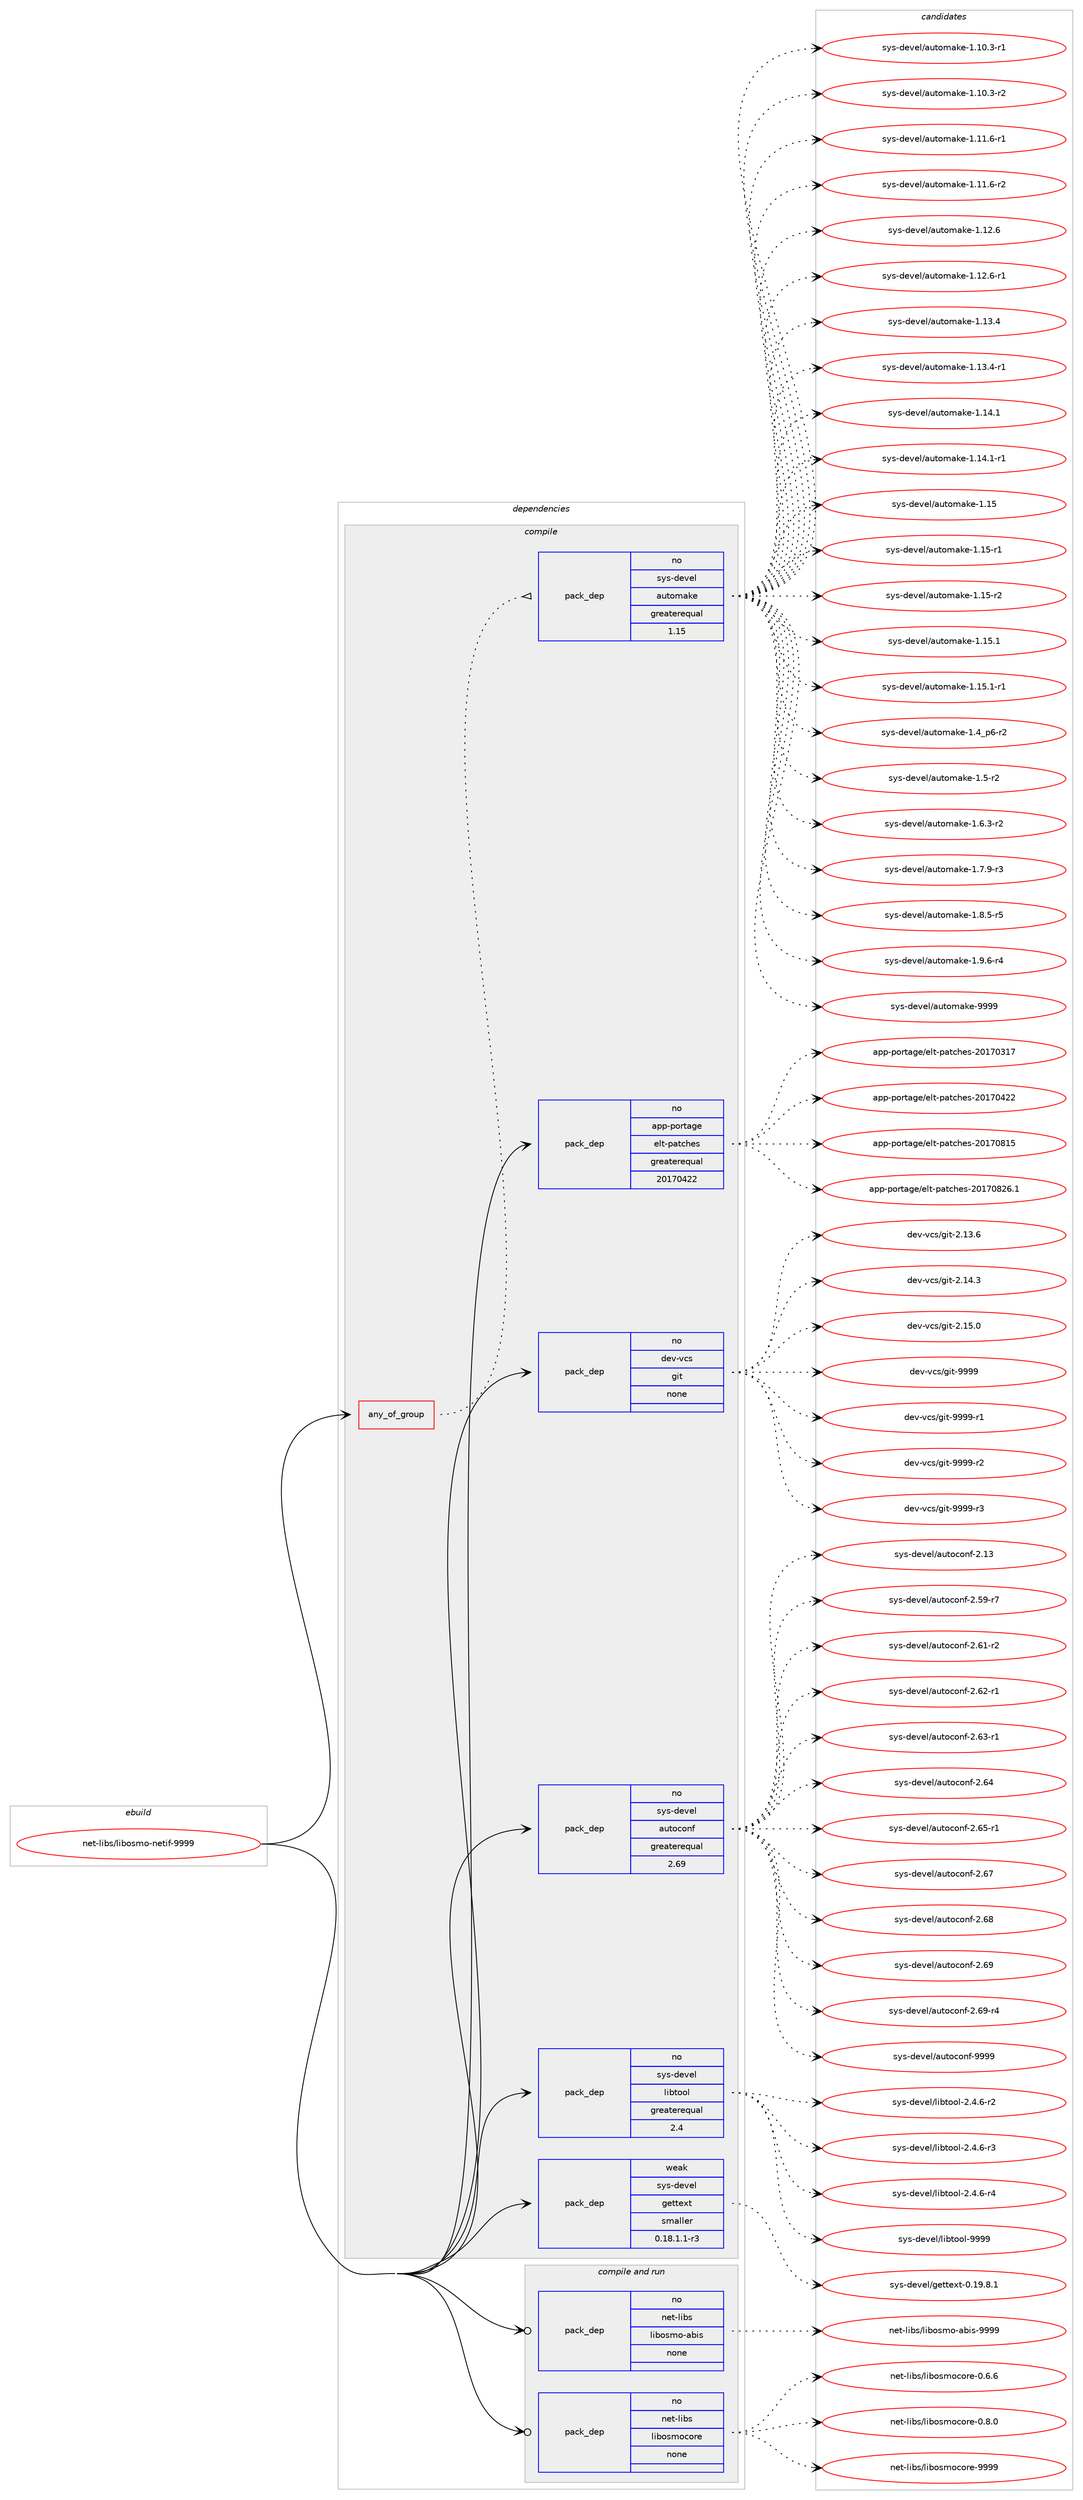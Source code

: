 digraph prolog {

# *************
# Graph options
# *************

newrank=true;
concentrate=true;
compound=true;
graph [rankdir=LR,fontname=Helvetica,fontsize=10,ranksep=1.5];#, ranksep=2.5, nodesep=0.2];
edge  [arrowhead=vee];
node  [fontname=Helvetica,fontsize=10];

# **********
# The ebuild
# **********

subgraph cluster_leftcol {
color=gray;
rank=same;
label=<<i>ebuild</i>>;
id [label="net-libs/libosmo-netif-9999", color=red, width=4, href="../net-libs/libosmo-netif-9999.svg"];
}

# ****************
# The dependencies
# ****************

subgraph cluster_midcol {
color=gray;
label=<<i>dependencies</i>>;
subgraph cluster_compile {
fillcolor="#eeeeee";
style=filled;
label=<<i>compile</i>>;
subgraph any6781 {
dependency417625 [label=<<TABLE BORDER="0" CELLBORDER="1" CELLSPACING="0" CELLPADDING="4"><TR><TD CELLPADDING="10">any_of_group</TD></TR></TABLE>>, shape=none, color=red];subgraph pack307374 {
dependency417626 [label=<<TABLE BORDER="0" CELLBORDER="1" CELLSPACING="0" CELLPADDING="4" WIDTH="220"><TR><TD ROWSPAN="6" CELLPADDING="30">pack_dep</TD></TR><TR><TD WIDTH="110">no</TD></TR><TR><TD>sys-devel</TD></TR><TR><TD>automake</TD></TR><TR><TD>greaterequal</TD></TR><TR><TD>1.15</TD></TR></TABLE>>, shape=none, color=blue];
}
dependency417625:e -> dependency417626:w [weight=20,style="dotted",arrowhead="oinv"];
}
id:e -> dependency417625:w [weight=20,style="solid",arrowhead="vee"];
subgraph pack307375 {
dependency417627 [label=<<TABLE BORDER="0" CELLBORDER="1" CELLSPACING="0" CELLPADDING="4" WIDTH="220"><TR><TD ROWSPAN="6" CELLPADDING="30">pack_dep</TD></TR><TR><TD WIDTH="110">no</TD></TR><TR><TD>app-portage</TD></TR><TR><TD>elt-patches</TD></TR><TR><TD>greaterequal</TD></TR><TR><TD>20170422</TD></TR></TABLE>>, shape=none, color=blue];
}
id:e -> dependency417627:w [weight=20,style="solid",arrowhead="vee"];
subgraph pack307376 {
dependency417628 [label=<<TABLE BORDER="0" CELLBORDER="1" CELLSPACING="0" CELLPADDING="4" WIDTH="220"><TR><TD ROWSPAN="6" CELLPADDING="30">pack_dep</TD></TR><TR><TD WIDTH="110">no</TD></TR><TR><TD>dev-vcs</TD></TR><TR><TD>git</TD></TR><TR><TD>none</TD></TR><TR><TD></TD></TR></TABLE>>, shape=none, color=blue];
}
id:e -> dependency417628:w [weight=20,style="solid",arrowhead="vee"];
subgraph pack307377 {
dependency417629 [label=<<TABLE BORDER="0" CELLBORDER="1" CELLSPACING="0" CELLPADDING="4" WIDTH="220"><TR><TD ROWSPAN="6" CELLPADDING="30">pack_dep</TD></TR><TR><TD WIDTH="110">no</TD></TR><TR><TD>sys-devel</TD></TR><TR><TD>autoconf</TD></TR><TR><TD>greaterequal</TD></TR><TR><TD>2.69</TD></TR></TABLE>>, shape=none, color=blue];
}
id:e -> dependency417629:w [weight=20,style="solid",arrowhead="vee"];
subgraph pack307378 {
dependency417630 [label=<<TABLE BORDER="0" CELLBORDER="1" CELLSPACING="0" CELLPADDING="4" WIDTH="220"><TR><TD ROWSPAN="6" CELLPADDING="30">pack_dep</TD></TR><TR><TD WIDTH="110">no</TD></TR><TR><TD>sys-devel</TD></TR><TR><TD>libtool</TD></TR><TR><TD>greaterequal</TD></TR><TR><TD>2.4</TD></TR></TABLE>>, shape=none, color=blue];
}
id:e -> dependency417630:w [weight=20,style="solid",arrowhead="vee"];
subgraph pack307379 {
dependency417631 [label=<<TABLE BORDER="0" CELLBORDER="1" CELLSPACING="0" CELLPADDING="4" WIDTH="220"><TR><TD ROWSPAN="6" CELLPADDING="30">pack_dep</TD></TR><TR><TD WIDTH="110">weak</TD></TR><TR><TD>sys-devel</TD></TR><TR><TD>gettext</TD></TR><TR><TD>smaller</TD></TR><TR><TD>0.18.1.1-r3</TD></TR></TABLE>>, shape=none, color=blue];
}
id:e -> dependency417631:w [weight=20,style="solid",arrowhead="vee"];
}
subgraph cluster_compileandrun {
fillcolor="#eeeeee";
style=filled;
label=<<i>compile and run</i>>;
subgraph pack307380 {
dependency417632 [label=<<TABLE BORDER="0" CELLBORDER="1" CELLSPACING="0" CELLPADDING="4" WIDTH="220"><TR><TD ROWSPAN="6" CELLPADDING="30">pack_dep</TD></TR><TR><TD WIDTH="110">no</TD></TR><TR><TD>net-libs</TD></TR><TR><TD>libosmo-abis</TD></TR><TR><TD>none</TD></TR><TR><TD></TD></TR></TABLE>>, shape=none, color=blue];
}
id:e -> dependency417632:w [weight=20,style="solid",arrowhead="odotvee"];
subgraph pack307381 {
dependency417633 [label=<<TABLE BORDER="0" CELLBORDER="1" CELLSPACING="0" CELLPADDING="4" WIDTH="220"><TR><TD ROWSPAN="6" CELLPADDING="30">pack_dep</TD></TR><TR><TD WIDTH="110">no</TD></TR><TR><TD>net-libs</TD></TR><TR><TD>libosmocore</TD></TR><TR><TD>none</TD></TR><TR><TD></TD></TR></TABLE>>, shape=none, color=blue];
}
id:e -> dependency417633:w [weight=20,style="solid",arrowhead="odotvee"];
}
subgraph cluster_run {
fillcolor="#eeeeee";
style=filled;
label=<<i>run</i>>;
}
}

# **************
# The candidates
# **************

subgraph cluster_choices {
rank=same;
color=gray;
label=<<i>candidates</i>>;

subgraph choice307374 {
color=black;
nodesep=1;
choice11512111545100101118101108479711711611110997107101454946494846514511449 [label="sys-devel/automake-1.10.3-r1", color=red, width=4,href="../sys-devel/automake-1.10.3-r1.svg"];
choice11512111545100101118101108479711711611110997107101454946494846514511450 [label="sys-devel/automake-1.10.3-r2", color=red, width=4,href="../sys-devel/automake-1.10.3-r2.svg"];
choice11512111545100101118101108479711711611110997107101454946494946544511449 [label="sys-devel/automake-1.11.6-r1", color=red, width=4,href="../sys-devel/automake-1.11.6-r1.svg"];
choice11512111545100101118101108479711711611110997107101454946494946544511450 [label="sys-devel/automake-1.11.6-r2", color=red, width=4,href="../sys-devel/automake-1.11.6-r2.svg"];
choice1151211154510010111810110847971171161111099710710145494649504654 [label="sys-devel/automake-1.12.6", color=red, width=4,href="../sys-devel/automake-1.12.6.svg"];
choice11512111545100101118101108479711711611110997107101454946495046544511449 [label="sys-devel/automake-1.12.6-r1", color=red, width=4,href="../sys-devel/automake-1.12.6-r1.svg"];
choice1151211154510010111810110847971171161111099710710145494649514652 [label="sys-devel/automake-1.13.4", color=red, width=4,href="../sys-devel/automake-1.13.4.svg"];
choice11512111545100101118101108479711711611110997107101454946495146524511449 [label="sys-devel/automake-1.13.4-r1", color=red, width=4,href="../sys-devel/automake-1.13.4-r1.svg"];
choice1151211154510010111810110847971171161111099710710145494649524649 [label="sys-devel/automake-1.14.1", color=red, width=4,href="../sys-devel/automake-1.14.1.svg"];
choice11512111545100101118101108479711711611110997107101454946495246494511449 [label="sys-devel/automake-1.14.1-r1", color=red, width=4,href="../sys-devel/automake-1.14.1-r1.svg"];
choice115121115451001011181011084797117116111109971071014549464953 [label="sys-devel/automake-1.15", color=red, width=4,href="../sys-devel/automake-1.15.svg"];
choice1151211154510010111810110847971171161111099710710145494649534511449 [label="sys-devel/automake-1.15-r1", color=red, width=4,href="../sys-devel/automake-1.15-r1.svg"];
choice1151211154510010111810110847971171161111099710710145494649534511450 [label="sys-devel/automake-1.15-r2", color=red, width=4,href="../sys-devel/automake-1.15-r2.svg"];
choice1151211154510010111810110847971171161111099710710145494649534649 [label="sys-devel/automake-1.15.1", color=red, width=4,href="../sys-devel/automake-1.15.1.svg"];
choice11512111545100101118101108479711711611110997107101454946495346494511449 [label="sys-devel/automake-1.15.1-r1", color=red, width=4,href="../sys-devel/automake-1.15.1-r1.svg"];
choice115121115451001011181011084797117116111109971071014549465295112544511450 [label="sys-devel/automake-1.4_p6-r2", color=red, width=4,href="../sys-devel/automake-1.4_p6-r2.svg"];
choice11512111545100101118101108479711711611110997107101454946534511450 [label="sys-devel/automake-1.5-r2", color=red, width=4,href="../sys-devel/automake-1.5-r2.svg"];
choice115121115451001011181011084797117116111109971071014549465446514511450 [label="sys-devel/automake-1.6.3-r2", color=red, width=4,href="../sys-devel/automake-1.6.3-r2.svg"];
choice115121115451001011181011084797117116111109971071014549465546574511451 [label="sys-devel/automake-1.7.9-r3", color=red, width=4,href="../sys-devel/automake-1.7.9-r3.svg"];
choice115121115451001011181011084797117116111109971071014549465646534511453 [label="sys-devel/automake-1.8.5-r5", color=red, width=4,href="../sys-devel/automake-1.8.5-r5.svg"];
choice115121115451001011181011084797117116111109971071014549465746544511452 [label="sys-devel/automake-1.9.6-r4", color=red, width=4,href="../sys-devel/automake-1.9.6-r4.svg"];
choice115121115451001011181011084797117116111109971071014557575757 [label="sys-devel/automake-9999", color=red, width=4,href="../sys-devel/automake-9999.svg"];
dependency417626:e -> choice11512111545100101118101108479711711611110997107101454946494846514511449:w [style=dotted,weight="100"];
dependency417626:e -> choice11512111545100101118101108479711711611110997107101454946494846514511450:w [style=dotted,weight="100"];
dependency417626:e -> choice11512111545100101118101108479711711611110997107101454946494946544511449:w [style=dotted,weight="100"];
dependency417626:e -> choice11512111545100101118101108479711711611110997107101454946494946544511450:w [style=dotted,weight="100"];
dependency417626:e -> choice1151211154510010111810110847971171161111099710710145494649504654:w [style=dotted,weight="100"];
dependency417626:e -> choice11512111545100101118101108479711711611110997107101454946495046544511449:w [style=dotted,weight="100"];
dependency417626:e -> choice1151211154510010111810110847971171161111099710710145494649514652:w [style=dotted,weight="100"];
dependency417626:e -> choice11512111545100101118101108479711711611110997107101454946495146524511449:w [style=dotted,weight="100"];
dependency417626:e -> choice1151211154510010111810110847971171161111099710710145494649524649:w [style=dotted,weight="100"];
dependency417626:e -> choice11512111545100101118101108479711711611110997107101454946495246494511449:w [style=dotted,weight="100"];
dependency417626:e -> choice115121115451001011181011084797117116111109971071014549464953:w [style=dotted,weight="100"];
dependency417626:e -> choice1151211154510010111810110847971171161111099710710145494649534511449:w [style=dotted,weight="100"];
dependency417626:e -> choice1151211154510010111810110847971171161111099710710145494649534511450:w [style=dotted,weight="100"];
dependency417626:e -> choice1151211154510010111810110847971171161111099710710145494649534649:w [style=dotted,weight="100"];
dependency417626:e -> choice11512111545100101118101108479711711611110997107101454946495346494511449:w [style=dotted,weight="100"];
dependency417626:e -> choice115121115451001011181011084797117116111109971071014549465295112544511450:w [style=dotted,weight="100"];
dependency417626:e -> choice11512111545100101118101108479711711611110997107101454946534511450:w [style=dotted,weight="100"];
dependency417626:e -> choice115121115451001011181011084797117116111109971071014549465446514511450:w [style=dotted,weight="100"];
dependency417626:e -> choice115121115451001011181011084797117116111109971071014549465546574511451:w [style=dotted,weight="100"];
dependency417626:e -> choice115121115451001011181011084797117116111109971071014549465646534511453:w [style=dotted,weight="100"];
dependency417626:e -> choice115121115451001011181011084797117116111109971071014549465746544511452:w [style=dotted,weight="100"];
dependency417626:e -> choice115121115451001011181011084797117116111109971071014557575757:w [style=dotted,weight="100"];
}
subgraph choice307375 {
color=black;
nodesep=1;
choice97112112451121111141169710310147101108116451129711699104101115455048495548514955 [label="app-portage/elt-patches-20170317", color=red, width=4,href="../app-portage/elt-patches-20170317.svg"];
choice97112112451121111141169710310147101108116451129711699104101115455048495548525050 [label="app-portage/elt-patches-20170422", color=red, width=4,href="../app-portage/elt-patches-20170422.svg"];
choice97112112451121111141169710310147101108116451129711699104101115455048495548564953 [label="app-portage/elt-patches-20170815", color=red, width=4,href="../app-portage/elt-patches-20170815.svg"];
choice971121124511211111411697103101471011081164511297116991041011154550484955485650544649 [label="app-portage/elt-patches-20170826.1", color=red, width=4,href="../app-portage/elt-patches-20170826.1.svg"];
dependency417627:e -> choice97112112451121111141169710310147101108116451129711699104101115455048495548514955:w [style=dotted,weight="100"];
dependency417627:e -> choice97112112451121111141169710310147101108116451129711699104101115455048495548525050:w [style=dotted,weight="100"];
dependency417627:e -> choice97112112451121111141169710310147101108116451129711699104101115455048495548564953:w [style=dotted,weight="100"];
dependency417627:e -> choice971121124511211111411697103101471011081164511297116991041011154550484955485650544649:w [style=dotted,weight="100"];
}
subgraph choice307376 {
color=black;
nodesep=1;
choice10010111845118991154710310511645504649514654 [label="dev-vcs/git-2.13.6", color=red, width=4,href="../dev-vcs/git-2.13.6.svg"];
choice10010111845118991154710310511645504649524651 [label="dev-vcs/git-2.14.3", color=red, width=4,href="../dev-vcs/git-2.14.3.svg"];
choice10010111845118991154710310511645504649534648 [label="dev-vcs/git-2.15.0", color=red, width=4,href="../dev-vcs/git-2.15.0.svg"];
choice1001011184511899115471031051164557575757 [label="dev-vcs/git-9999", color=red, width=4,href="../dev-vcs/git-9999.svg"];
choice10010111845118991154710310511645575757574511449 [label="dev-vcs/git-9999-r1", color=red, width=4,href="../dev-vcs/git-9999-r1.svg"];
choice10010111845118991154710310511645575757574511450 [label="dev-vcs/git-9999-r2", color=red, width=4,href="../dev-vcs/git-9999-r2.svg"];
choice10010111845118991154710310511645575757574511451 [label="dev-vcs/git-9999-r3", color=red, width=4,href="../dev-vcs/git-9999-r3.svg"];
dependency417628:e -> choice10010111845118991154710310511645504649514654:w [style=dotted,weight="100"];
dependency417628:e -> choice10010111845118991154710310511645504649524651:w [style=dotted,weight="100"];
dependency417628:e -> choice10010111845118991154710310511645504649534648:w [style=dotted,weight="100"];
dependency417628:e -> choice1001011184511899115471031051164557575757:w [style=dotted,weight="100"];
dependency417628:e -> choice10010111845118991154710310511645575757574511449:w [style=dotted,weight="100"];
dependency417628:e -> choice10010111845118991154710310511645575757574511450:w [style=dotted,weight="100"];
dependency417628:e -> choice10010111845118991154710310511645575757574511451:w [style=dotted,weight="100"];
}
subgraph choice307377 {
color=black;
nodesep=1;
choice115121115451001011181011084797117116111991111101024550464951 [label="sys-devel/autoconf-2.13", color=red, width=4,href="../sys-devel/autoconf-2.13.svg"];
choice1151211154510010111810110847971171161119911111010245504653574511455 [label="sys-devel/autoconf-2.59-r7", color=red, width=4,href="../sys-devel/autoconf-2.59-r7.svg"];
choice1151211154510010111810110847971171161119911111010245504654494511450 [label="sys-devel/autoconf-2.61-r2", color=red, width=4,href="../sys-devel/autoconf-2.61-r2.svg"];
choice1151211154510010111810110847971171161119911111010245504654504511449 [label="sys-devel/autoconf-2.62-r1", color=red, width=4,href="../sys-devel/autoconf-2.62-r1.svg"];
choice1151211154510010111810110847971171161119911111010245504654514511449 [label="sys-devel/autoconf-2.63-r1", color=red, width=4,href="../sys-devel/autoconf-2.63-r1.svg"];
choice115121115451001011181011084797117116111991111101024550465452 [label="sys-devel/autoconf-2.64", color=red, width=4,href="../sys-devel/autoconf-2.64.svg"];
choice1151211154510010111810110847971171161119911111010245504654534511449 [label="sys-devel/autoconf-2.65-r1", color=red, width=4,href="../sys-devel/autoconf-2.65-r1.svg"];
choice115121115451001011181011084797117116111991111101024550465455 [label="sys-devel/autoconf-2.67", color=red, width=4,href="../sys-devel/autoconf-2.67.svg"];
choice115121115451001011181011084797117116111991111101024550465456 [label="sys-devel/autoconf-2.68", color=red, width=4,href="../sys-devel/autoconf-2.68.svg"];
choice115121115451001011181011084797117116111991111101024550465457 [label="sys-devel/autoconf-2.69", color=red, width=4,href="../sys-devel/autoconf-2.69.svg"];
choice1151211154510010111810110847971171161119911111010245504654574511452 [label="sys-devel/autoconf-2.69-r4", color=red, width=4,href="../sys-devel/autoconf-2.69-r4.svg"];
choice115121115451001011181011084797117116111991111101024557575757 [label="sys-devel/autoconf-9999", color=red, width=4,href="../sys-devel/autoconf-9999.svg"];
dependency417629:e -> choice115121115451001011181011084797117116111991111101024550464951:w [style=dotted,weight="100"];
dependency417629:e -> choice1151211154510010111810110847971171161119911111010245504653574511455:w [style=dotted,weight="100"];
dependency417629:e -> choice1151211154510010111810110847971171161119911111010245504654494511450:w [style=dotted,weight="100"];
dependency417629:e -> choice1151211154510010111810110847971171161119911111010245504654504511449:w [style=dotted,weight="100"];
dependency417629:e -> choice1151211154510010111810110847971171161119911111010245504654514511449:w [style=dotted,weight="100"];
dependency417629:e -> choice115121115451001011181011084797117116111991111101024550465452:w [style=dotted,weight="100"];
dependency417629:e -> choice1151211154510010111810110847971171161119911111010245504654534511449:w [style=dotted,weight="100"];
dependency417629:e -> choice115121115451001011181011084797117116111991111101024550465455:w [style=dotted,weight="100"];
dependency417629:e -> choice115121115451001011181011084797117116111991111101024550465456:w [style=dotted,weight="100"];
dependency417629:e -> choice115121115451001011181011084797117116111991111101024550465457:w [style=dotted,weight="100"];
dependency417629:e -> choice1151211154510010111810110847971171161119911111010245504654574511452:w [style=dotted,weight="100"];
dependency417629:e -> choice115121115451001011181011084797117116111991111101024557575757:w [style=dotted,weight="100"];
}
subgraph choice307378 {
color=black;
nodesep=1;
choice1151211154510010111810110847108105981161111111084550465246544511450 [label="sys-devel/libtool-2.4.6-r2", color=red, width=4,href="../sys-devel/libtool-2.4.6-r2.svg"];
choice1151211154510010111810110847108105981161111111084550465246544511451 [label="sys-devel/libtool-2.4.6-r3", color=red, width=4,href="../sys-devel/libtool-2.4.6-r3.svg"];
choice1151211154510010111810110847108105981161111111084550465246544511452 [label="sys-devel/libtool-2.4.6-r4", color=red, width=4,href="../sys-devel/libtool-2.4.6-r4.svg"];
choice1151211154510010111810110847108105981161111111084557575757 [label="sys-devel/libtool-9999", color=red, width=4,href="../sys-devel/libtool-9999.svg"];
dependency417630:e -> choice1151211154510010111810110847108105981161111111084550465246544511450:w [style=dotted,weight="100"];
dependency417630:e -> choice1151211154510010111810110847108105981161111111084550465246544511451:w [style=dotted,weight="100"];
dependency417630:e -> choice1151211154510010111810110847108105981161111111084550465246544511452:w [style=dotted,weight="100"];
dependency417630:e -> choice1151211154510010111810110847108105981161111111084557575757:w [style=dotted,weight="100"];
}
subgraph choice307379 {
color=black;
nodesep=1;
choice1151211154510010111810110847103101116116101120116454846495746564649 [label="sys-devel/gettext-0.19.8.1", color=red, width=4,href="../sys-devel/gettext-0.19.8.1.svg"];
dependency417631:e -> choice1151211154510010111810110847103101116116101120116454846495746564649:w [style=dotted,weight="100"];
}
subgraph choice307380 {
color=black;
nodesep=1;
choice110101116451081059811547108105981111151091114597981051154557575757 [label="net-libs/libosmo-abis-9999", color=red, width=4,href="../net-libs/libosmo-abis-9999.svg"];
dependency417632:e -> choice110101116451081059811547108105981111151091114597981051154557575757:w [style=dotted,weight="100"];
}
subgraph choice307381 {
color=black;
nodesep=1;
choice1101011164510810598115471081059811111510911199111114101454846544654 [label="net-libs/libosmocore-0.6.6", color=red, width=4,href="../net-libs/libosmocore-0.6.6.svg"];
choice1101011164510810598115471081059811111510911199111114101454846564648 [label="net-libs/libosmocore-0.8.0", color=red, width=4,href="../net-libs/libosmocore-0.8.0.svg"];
choice11010111645108105981154710810598111115109111991111141014557575757 [label="net-libs/libosmocore-9999", color=red, width=4,href="../net-libs/libosmocore-9999.svg"];
dependency417633:e -> choice1101011164510810598115471081059811111510911199111114101454846544654:w [style=dotted,weight="100"];
dependency417633:e -> choice1101011164510810598115471081059811111510911199111114101454846564648:w [style=dotted,weight="100"];
dependency417633:e -> choice11010111645108105981154710810598111115109111991111141014557575757:w [style=dotted,weight="100"];
}
}

}

